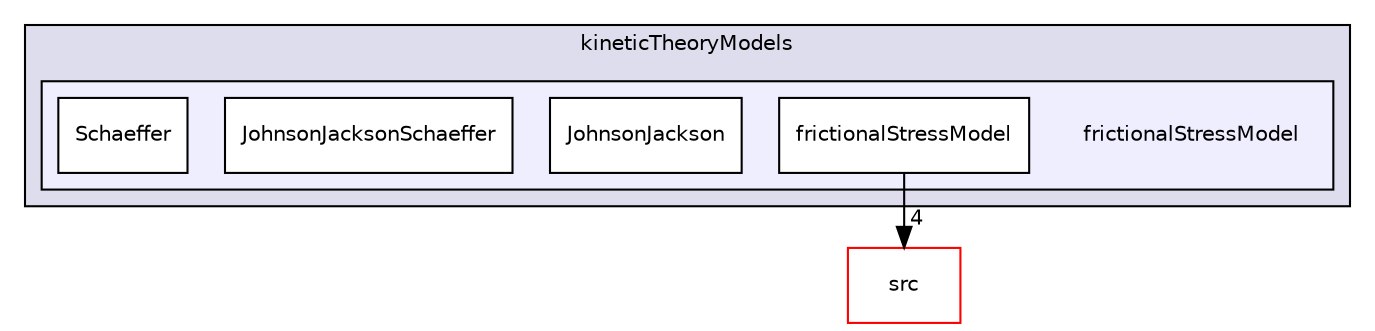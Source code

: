 digraph "applications/solvers/multiphase/reactingEulerFoam/reactingTwoPhaseEulerFoam/twoPhaseCompressibleTurbulenceModels/kineticTheoryModels/frictionalStressModel" {
  bgcolor=transparent;
  compound=true
  node [ fontsize="10", fontname="Helvetica"];
  edge [ labelfontsize="10", labelfontname="Helvetica"];
  subgraph clusterdir_0439bb45f0635097a245a13349eed6e8 {
    graph [ bgcolor="#ddddee", pencolor="black", label="kineticTheoryModels" fontname="Helvetica", fontsize="10", URL="dir_0439bb45f0635097a245a13349eed6e8.html"]
  subgraph clusterdir_ba77ee356b81a9294ab794cad3de985f {
    graph [ bgcolor="#eeeeff", pencolor="black", label="" URL="dir_ba77ee356b81a9294ab794cad3de985f.html"];
    dir_ba77ee356b81a9294ab794cad3de985f [shape=plaintext label="frictionalStressModel"];
    dir_4aeac2eb2cefb17d7a4a4f551cc9ff8f [shape=box label="frictionalStressModel" color="black" fillcolor="white" style="filled" URL="dir_4aeac2eb2cefb17d7a4a4f551cc9ff8f.html"];
    dir_ffcb3804b338d122ce6ff5697f121347 [shape=box label="JohnsonJackson" color="black" fillcolor="white" style="filled" URL="dir_ffcb3804b338d122ce6ff5697f121347.html"];
    dir_50973140a341b1ab87d71122b85e26ce [shape=box label="JohnsonJacksonSchaeffer" color="black" fillcolor="white" style="filled" URL="dir_50973140a341b1ab87d71122b85e26ce.html"];
    dir_78e0333cb2955236c7f61e5eb554b993 [shape=box label="Schaeffer" color="black" fillcolor="white" style="filled" URL="dir_78e0333cb2955236c7f61e5eb554b993.html"];
  }
  }
  dir_68267d1309a1af8e8297ef4c3efbcdba [shape=box label="src" color="red" URL="dir_68267d1309a1af8e8297ef4c3efbcdba.html"];
  dir_4aeac2eb2cefb17d7a4a4f551cc9ff8f->dir_68267d1309a1af8e8297ef4c3efbcdba [headlabel="4", labeldistance=1.5 headhref="dir_000397_000737.html"];
}
